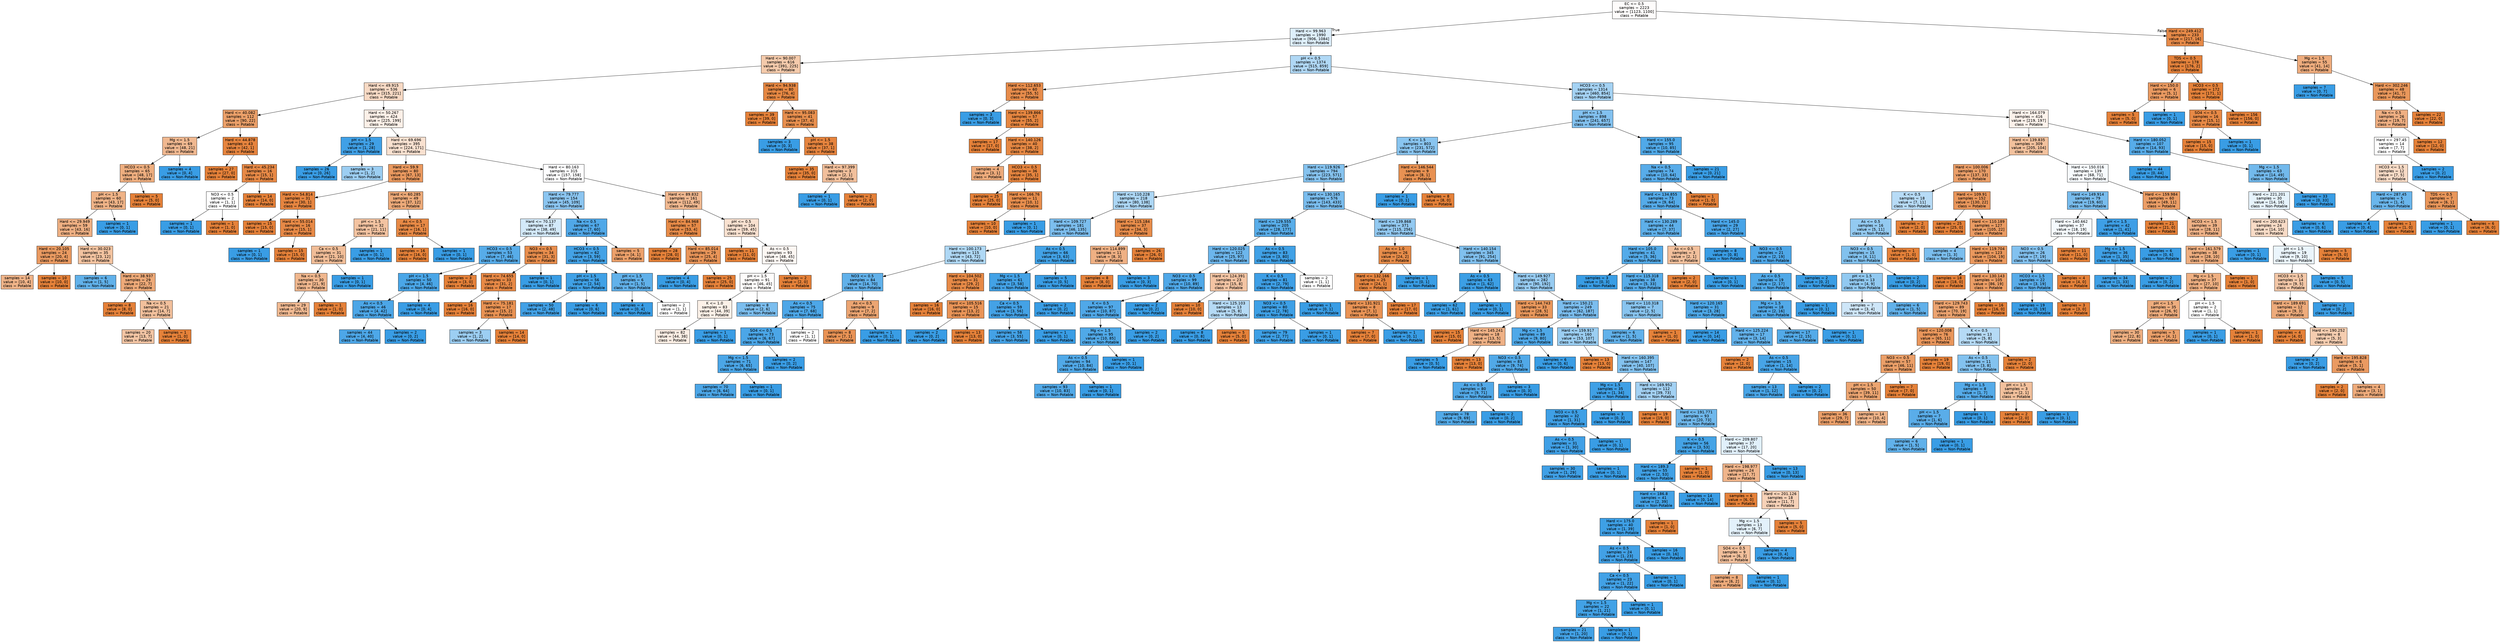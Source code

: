 digraph Tree {
node [shape=box, style="filled", color="black", fontname="helvetica"] ;
edge [fontname="helvetica"] ;
0 [label="EC <= 0.5\nsamples = 2223\nvalue = [1123, 1100]\nclass = Potable", fillcolor="#fefcfb"] ;
1 [label="Hard <= 99.963\nsamples = 1990\nvalue = [906, 1084]\nclass = Non-Potable", fillcolor="#deeffb"] ;
0 -> 1 [labeldistance=2.5, labelangle=45, headlabel="True"] ;
2 [label="Hard <= 90.007\nsamples = 616\nvalue = [391, 225]\nclass = Potable", fillcolor="#f4caab"] ;
1 -> 2 ;
3 [label="Hard <= 49.915\nsamples = 536\nvalue = [315, 221]\nclass = Potable", fillcolor="#f7d9c4"] ;
2 -> 3 ;
4 [label="Hard <= 40.082\nsamples = 112\nvalue = [90, 22]\nclass = Potable", fillcolor="#eba069"] ;
3 -> 4 ;
5 [label="Mg <= 1.5\nsamples = 69\nvalue = [48, 21]\nclass = Potable", fillcolor="#f0b890"] ;
4 -> 5 ;
6 [label="HCO3 <= 0.5\nsamples = 65\nvalue = [48, 17]\nclass = Potable", fillcolor="#eeae7f"] ;
5 -> 6 ;
7 [label="pH <= 1.5\nsamples = 60\nvalue = [43, 17]\nclass = Potable", fillcolor="#efb387"] ;
6 -> 7 ;
8 [label="Hard <= 29.949\nsamples = 59\nvalue = [43, 16]\nclass = Potable", fillcolor="#efb083"] ;
7 -> 8 ;
9 [label="Hard <= 20.105\nsamples = 24\nvalue = [20, 4]\nclass = Potable", fillcolor="#ea9a61"] ;
8 -> 9 ;
10 [label="samples = 14\nvalue = [10, 4]\nclass = Potable", fillcolor="#efb388"] ;
9 -> 10 ;
11 [label="samples = 10\nvalue = [10, 0]\nclass = Potable", fillcolor="#e58139"] ;
9 -> 11 ;
12 [label="Hard <= 30.023\nsamples = 35\nvalue = [23, 12]\nclass = Potable", fillcolor="#f3c3a0"] ;
8 -> 12 ;
13 [label="samples = 6\nvalue = [1, 5]\nclass = Non-Potable", fillcolor="#61b1ea"] ;
12 -> 13 ;
14 [label="Hard <= 38.937\nsamples = 29\nvalue = [22, 7]\nclass = Potable", fillcolor="#eda978"] ;
12 -> 14 ;
15 [label="samples = 8\nvalue = [8, 0]\nclass = Potable", fillcolor="#e58139"] ;
14 -> 15 ;
16 [label="Na <= 0.5\nsamples = 21\nvalue = [14, 7]\nclass = Potable", fillcolor="#f2c09c"] ;
14 -> 16 ;
17 [label="samples = 20\nvalue = [13, 7]\nclass = Potable", fillcolor="#f3c5a4"] ;
16 -> 17 ;
18 [label="samples = 1\nvalue = [1, 0]\nclass = Potable", fillcolor="#e58139"] ;
16 -> 18 ;
19 [label="samples = 1\nvalue = [0, 1]\nclass = Non-Potable", fillcolor="#399de5"] ;
7 -> 19 ;
20 [label="samples = 5\nvalue = [5, 0]\nclass = Potable", fillcolor="#e58139"] ;
6 -> 20 ;
21 [label="samples = 4\nvalue = [0, 4]\nclass = Non-Potable", fillcolor="#399de5"] ;
5 -> 21 ;
22 [label="Hard <= 44.878\nsamples = 43\nvalue = [42, 1]\nclass = Potable", fillcolor="#e6843e"] ;
4 -> 22 ;
23 [label="samples = 27\nvalue = [27, 0]\nclass = Potable", fillcolor="#e58139"] ;
22 -> 23 ;
24 [label="Hard <= 45.234\nsamples = 16\nvalue = [15, 1]\nclass = Potable", fillcolor="#e78946"] ;
22 -> 24 ;
25 [label="NO3 <= 0.5\nsamples = 2\nvalue = [1, 1]\nclass = Potable", fillcolor="#ffffff"] ;
24 -> 25 ;
26 [label="samples = 1\nvalue = [0, 1]\nclass = Non-Potable", fillcolor="#399de5"] ;
25 -> 26 ;
27 [label="samples = 1\nvalue = [1, 0]\nclass = Potable", fillcolor="#e58139"] ;
25 -> 27 ;
28 [label="samples = 14\nvalue = [14, 0]\nclass = Potable", fillcolor="#e58139"] ;
24 -> 28 ;
29 [label="Hard <= 50.267\nsamples = 424\nvalue = [225, 199]\nclass = Potable", fillcolor="#fcf0e8"] ;
3 -> 29 ;
30 [label="pH <= 1.5\nsamples = 29\nvalue = [1, 28]\nclass = Non-Potable", fillcolor="#40a0e6"] ;
29 -> 30 ;
31 [label="samples = 26\nvalue = [0, 26]\nclass = Non-Potable", fillcolor="#399de5"] ;
30 -> 31 ;
32 [label="samples = 3\nvalue = [1, 2]\nclass = Non-Potable", fillcolor="#9ccef2"] ;
30 -> 32 ;
33 [label="Hard <= 69.696\nsamples = 395\nvalue = [224, 171]\nclass = Potable", fillcolor="#f9e1d0"] ;
29 -> 33 ;
34 [label="Hard <= 59.9\nsamples = 80\nvalue = [67, 13]\nclass = Potable", fillcolor="#ea995f"] ;
33 -> 34 ;
35 [label="Hard <= 54.814\nsamples = 31\nvalue = [30, 1]\nclass = Potable", fillcolor="#e68540"] ;
34 -> 35 ;
36 [label="samples = 15\nvalue = [15, 0]\nclass = Potable", fillcolor="#e58139"] ;
35 -> 36 ;
37 [label="Hard <= 55.014\nsamples = 16\nvalue = [15, 1]\nclass = Potable", fillcolor="#e78946"] ;
35 -> 37 ;
38 [label="samples = 1\nvalue = [0, 1]\nclass = Non-Potable", fillcolor="#399de5"] ;
37 -> 38 ;
39 [label="samples = 15\nvalue = [15, 0]\nclass = Potable", fillcolor="#e58139"] ;
37 -> 39 ;
40 [label="Hard <= 60.285\nsamples = 49\nvalue = [37, 12]\nclass = Potable", fillcolor="#edaa79"] ;
34 -> 40 ;
41 [label="pH <= 1.5\nsamples = 32\nvalue = [21, 11]\nclass = Potable", fillcolor="#f3c3a1"] ;
40 -> 41 ;
42 [label="Ca <= 0.5\nsamples = 31\nvalue = [21, 10]\nclass = Potable", fillcolor="#f1bd97"] ;
41 -> 42 ;
43 [label="Na <= 0.5\nsamples = 30\nvalue = [21, 9]\nclass = Potable", fillcolor="#f0b78e"] ;
42 -> 43 ;
44 [label="samples = 29\nvalue = [20, 9]\nclass = Potable", fillcolor="#f1ba92"] ;
43 -> 44 ;
45 [label="samples = 1\nvalue = [1, 0]\nclass = Potable", fillcolor="#e58139"] ;
43 -> 45 ;
46 [label="samples = 1\nvalue = [0, 1]\nclass = Non-Potable", fillcolor="#399de5"] ;
42 -> 46 ;
47 [label="samples = 1\nvalue = [0, 1]\nclass = Non-Potable", fillcolor="#399de5"] ;
41 -> 47 ;
48 [label="As <= 0.5\nsamples = 17\nvalue = [16, 1]\nclass = Potable", fillcolor="#e78945"] ;
40 -> 48 ;
49 [label="samples = 16\nvalue = [16, 0]\nclass = Potable", fillcolor="#e58139"] ;
48 -> 49 ;
50 [label="samples = 1\nvalue = [0, 1]\nclass = Non-Potable", fillcolor="#399de5"] ;
48 -> 50 ;
51 [label="Hard <= 80.163\nsamples = 315\nvalue = [157, 158]\nclass = Non-Potable", fillcolor="#fefeff"] ;
33 -> 51 ;
52 [label="Hard <= 79.777\nsamples = 154\nvalue = [45, 109]\nclass = Non-Potable", fillcolor="#8bc5f0"] ;
51 -> 52 ;
53 [label="Hard <= 70.137\nsamples = 87\nvalue = [38, 49]\nclass = Non-Potable", fillcolor="#d3e9f9"] ;
52 -> 53 ;
54 [label="HCO3 <= 0.5\nsamples = 53\nvalue = [7, 46]\nclass = Non-Potable", fillcolor="#57ace9"] ;
53 -> 54 ;
55 [label="pH <= 1.5\nsamples = 50\nvalue = [4, 46]\nclass = Non-Potable", fillcolor="#4aa6e7"] ;
54 -> 55 ;
56 [label="As <= 0.5\nsamples = 46\nvalue = [4, 42]\nclass = Non-Potable", fillcolor="#4ca6e7"] ;
55 -> 56 ;
57 [label="samples = 44\nvalue = [4, 40]\nclass = Non-Potable", fillcolor="#4da7e8"] ;
56 -> 57 ;
58 [label="samples = 2\nvalue = [0, 2]\nclass = Non-Potable", fillcolor="#399de5"] ;
56 -> 58 ;
59 [label="samples = 4\nvalue = [0, 4]\nclass = Non-Potable", fillcolor="#399de5"] ;
55 -> 59 ;
60 [label="samples = 3\nvalue = [3, 0]\nclass = Potable", fillcolor="#e58139"] ;
54 -> 60 ;
61 [label="NO3 <= 0.5\nsamples = 34\nvalue = [31, 3]\nclass = Potable", fillcolor="#e88d4c"] ;
53 -> 61 ;
62 [label="Hard <= 74.655\nsamples = 33\nvalue = [31, 2]\nclass = Potable", fillcolor="#e78946"] ;
61 -> 62 ;
63 [label="samples = 16\nvalue = [16, 0]\nclass = Potable", fillcolor="#e58139"] ;
62 -> 63 ;
64 [label="Hard <= 75.181\nsamples = 17\nvalue = [15, 2]\nclass = Potable", fillcolor="#e89253"] ;
62 -> 64 ;
65 [label="samples = 3\nvalue = [1, 2]\nclass = Non-Potable", fillcolor="#9ccef2"] ;
64 -> 65 ;
66 [label="samples = 14\nvalue = [14, 0]\nclass = Potable", fillcolor="#e58139"] ;
64 -> 66 ;
67 [label="samples = 1\nvalue = [0, 1]\nclass = Non-Potable", fillcolor="#399de5"] ;
61 -> 67 ;
68 [label="Na <= 0.5\nsamples = 67\nvalue = [7, 60]\nclass = Non-Potable", fillcolor="#50a8e8"] ;
52 -> 68 ;
69 [label="HCO3 <= 0.5\nsamples = 62\nvalue = [3, 59]\nclass = Non-Potable", fillcolor="#43a2e6"] ;
68 -> 69 ;
70 [label="pH <= 1.5\nsamples = 56\nvalue = [2, 54]\nclass = Non-Potable", fillcolor="#40a1e6"] ;
69 -> 70 ;
71 [label="samples = 50\nvalue = [2, 48]\nclass = Non-Potable", fillcolor="#41a1e6"] ;
70 -> 71 ;
72 [label="samples = 6\nvalue = [0, 6]\nclass = Non-Potable", fillcolor="#399de5"] ;
70 -> 72 ;
73 [label="pH <= 1.5\nsamples = 6\nvalue = [1, 5]\nclass = Non-Potable", fillcolor="#61b1ea"] ;
69 -> 73 ;
74 [label="samples = 4\nvalue = [0, 4]\nclass = Non-Potable", fillcolor="#399de5"] ;
73 -> 74 ;
75 [label="samples = 2\nvalue = [1, 1]\nclass = Potable", fillcolor="#ffffff"] ;
73 -> 75 ;
76 [label="samples = 5\nvalue = [4, 1]\nclass = Potable", fillcolor="#eca06a"] ;
68 -> 76 ;
77 [label="Hard <= 89.832\nsamples = 161\nvalue = [112, 49]\nclass = Potable", fillcolor="#f0b890"] ;
51 -> 77 ;
78 [label="Hard <= 84.968\nsamples = 57\nvalue = [53, 4]\nclass = Potable", fillcolor="#e78b48"] ;
77 -> 78 ;
79 [label="samples = 28\nvalue = [28, 0]\nclass = Potable", fillcolor="#e58139"] ;
78 -> 79 ;
80 [label="Hard <= 85.014\nsamples = 29\nvalue = [25, 4]\nclass = Potable", fillcolor="#e99559"] ;
78 -> 80 ;
81 [label="samples = 4\nvalue = [0, 4]\nclass = Non-Potable", fillcolor="#399de5"] ;
80 -> 81 ;
82 [label="samples = 25\nvalue = [25, 0]\nclass = Potable", fillcolor="#e58139"] ;
80 -> 82 ;
83 [label="pH <= 0.5\nsamples = 104\nvalue = [59, 45]\nclass = Potable", fillcolor="#f9e1d0"] ;
77 -> 83 ;
84 [label="samples = 11\nvalue = [11, 0]\nclass = Potable", fillcolor="#e58139"] ;
83 -> 84 ;
85 [label="As <= 0.5\nsamples = 93\nvalue = [48, 45]\nclass = Potable", fillcolor="#fdf7f3"] ;
83 -> 85 ;
86 [label="pH <= 1.5\nsamples = 91\nvalue = [46, 45]\nclass = Potable", fillcolor="#fefcfb"] ;
85 -> 86 ;
87 [label="K <= 1.0\nsamples = 83\nvalue = [44, 39]\nclass = Potable", fillcolor="#fcf1e8"] ;
86 -> 87 ;
88 [label="samples = 82\nvalue = [44, 38]\nclass = Potable", fillcolor="#fbeee4"] ;
87 -> 88 ;
89 [label="samples = 1\nvalue = [0, 1]\nclass = Non-Potable", fillcolor="#399de5"] ;
87 -> 89 ;
90 [label="samples = 8\nvalue = [2, 6]\nclass = Non-Potable", fillcolor="#7bbeee"] ;
86 -> 90 ;
91 [label="samples = 2\nvalue = [2, 0]\nclass = Potable", fillcolor="#e58139"] ;
85 -> 91 ;
92 [label="Hard <= 94.938\nsamples = 80\nvalue = [76, 4]\nclass = Potable", fillcolor="#e68843"] ;
2 -> 92 ;
93 [label="samples = 39\nvalue = [39, 0]\nclass = Potable", fillcolor="#e58139"] ;
92 -> 93 ;
94 [label="Hard <= 95.083\nsamples = 41\nvalue = [37, 4]\nclass = Potable", fillcolor="#e88f4e"] ;
92 -> 94 ;
95 [label="samples = 3\nvalue = [0, 3]\nclass = Non-Potable", fillcolor="#399de5"] ;
94 -> 95 ;
96 [label="pH <= 1.5\nsamples = 38\nvalue = [37, 1]\nclass = Potable", fillcolor="#e6843e"] ;
94 -> 96 ;
97 [label="samples = 35\nvalue = [35, 0]\nclass = Potable", fillcolor="#e58139"] ;
96 -> 97 ;
98 [label="Hard <= 97.399\nsamples = 3\nvalue = [2, 1]\nclass = Potable", fillcolor="#f2c09c"] ;
96 -> 98 ;
99 [label="samples = 1\nvalue = [0, 1]\nclass = Non-Potable", fillcolor="#399de5"] ;
98 -> 99 ;
100 [label="samples = 2\nvalue = [2, 0]\nclass = Potable", fillcolor="#e58139"] ;
98 -> 100 ;
101 [label="pH <= 0.5\nsamples = 1374\nvalue = [515, 859]\nclass = Non-Potable", fillcolor="#b0d8f5"] ;
1 -> 101 ;
102 [label="Hard <= 112.653\nsamples = 60\nvalue = [55, 5]\nclass = Potable", fillcolor="#e78c4b"] ;
101 -> 102 ;
103 [label="samples = 3\nvalue = [0, 3]\nclass = Non-Potable", fillcolor="#399de5"] ;
102 -> 103 ;
104 [label="Hard <= 139.866\nsamples = 57\nvalue = [55, 2]\nclass = Potable", fillcolor="#e68640"] ;
102 -> 104 ;
105 [label="samples = 17\nvalue = [17, 0]\nclass = Potable", fillcolor="#e58139"] ;
104 -> 105 ;
106 [label="Hard <= 140.126\nsamples = 40\nvalue = [38, 2]\nclass = Potable", fillcolor="#e68843"] ;
104 -> 106 ;
107 [label="samples = 4\nvalue = [3, 1]\nclass = Potable", fillcolor="#eeab7b"] ;
106 -> 107 ;
108 [label="HCO3 <= 0.5\nsamples = 36\nvalue = [35, 1]\nclass = Potable", fillcolor="#e6853f"] ;
106 -> 108 ;
109 [label="samples = 25\nvalue = [25, 0]\nclass = Potable", fillcolor="#e58139"] ;
108 -> 109 ;
110 [label="Hard <= 166.76\nsamples = 11\nvalue = [10, 1]\nclass = Potable", fillcolor="#e88e4d"] ;
108 -> 110 ;
111 [label="samples = 10\nvalue = [10, 0]\nclass = Potable", fillcolor="#e58139"] ;
110 -> 111 ;
112 [label="samples = 1\nvalue = [0, 1]\nclass = Non-Potable", fillcolor="#399de5"] ;
110 -> 112 ;
113 [label="HCO3 <= 0.5\nsamples = 1314\nvalue = [460, 854]\nclass = Non-Potable", fillcolor="#a4d2f3"] ;
101 -> 113 ;
114 [label="pH <= 1.5\nsamples = 898\nvalue = [241, 657]\nclass = Non-Potable", fillcolor="#82c1ef"] ;
113 -> 114 ;
115 [label="K <= 1.5\nsamples = 803\nvalue = [231, 572]\nclass = Non-Potable", fillcolor="#89c5f0"] ;
114 -> 115 ;
116 [label="Hard <= 119.926\nsamples = 794\nvalue = [223, 571]\nclass = Non-Potable", fillcolor="#86c3ef"] ;
115 -> 116 ;
117 [label="Hard <= 110.228\nsamples = 218\nvalue = [80, 138]\nclass = Non-Potable", fillcolor="#acd6f4"] ;
116 -> 117 ;
118 [label="Hard <= 109.727\nsamples = 181\nvalue = [46, 135]\nclass = Non-Potable", fillcolor="#7cbeee"] ;
117 -> 118 ;
119 [label="Hard <= 100.173\nsamples = 115\nvalue = [43, 72]\nclass = Non-Potable", fillcolor="#afd8f5"] ;
118 -> 119 ;
120 [label="NO3 <= 0.5\nsamples = 84\nvalue = [14, 70]\nclass = Non-Potable", fillcolor="#61b1ea"] ;
119 -> 120 ;
121 [label="As <= 0.5\nsamples = 75\nvalue = [7, 68]\nclass = Non-Potable", fillcolor="#4da7e8"] ;
120 -> 121 ;
122 [label="SO4 <= 0.5\nsamples = 73\nvalue = [6, 67]\nclass = Non-Potable", fillcolor="#4ba6e7"] ;
121 -> 122 ;
123 [label="Mg <= 1.5\nsamples = 71\nvalue = [6, 65]\nclass = Non-Potable", fillcolor="#4ba6e7"] ;
122 -> 123 ;
124 [label="samples = 70\nvalue = [6, 64]\nclass = Non-Potable", fillcolor="#4ca6e7"] ;
123 -> 124 ;
125 [label="samples = 1\nvalue = [0, 1]\nclass = Non-Potable", fillcolor="#399de5"] ;
123 -> 125 ;
126 [label="samples = 2\nvalue = [0, 2]\nclass = Non-Potable", fillcolor="#399de5"] ;
122 -> 126 ;
127 [label="samples = 2\nvalue = [1, 1]\nclass = Potable", fillcolor="#ffffff"] ;
121 -> 127 ;
128 [label="As <= 0.5\nsamples = 9\nvalue = [7, 2]\nclass = Potable", fillcolor="#eca572"] ;
120 -> 128 ;
129 [label="samples = 8\nvalue = [7, 1]\nclass = Potable", fillcolor="#e99355"] ;
128 -> 129 ;
130 [label="samples = 1\nvalue = [0, 1]\nclass = Non-Potable", fillcolor="#399de5"] ;
128 -> 130 ;
131 [label="Hard <= 104.502\nsamples = 31\nvalue = [29, 2]\nclass = Potable", fillcolor="#e78a47"] ;
119 -> 131 ;
132 [label="samples = 16\nvalue = [16, 0]\nclass = Potable", fillcolor="#e58139"] ;
131 -> 132 ;
133 [label="Hard <= 105.516\nsamples = 15\nvalue = [13, 2]\nclass = Potable", fillcolor="#e99457"] ;
131 -> 133 ;
134 [label="samples = 2\nvalue = [0, 2]\nclass = Non-Potable", fillcolor="#399de5"] ;
133 -> 134 ;
135 [label="samples = 13\nvalue = [13, 0]\nclass = Potable", fillcolor="#e58139"] ;
133 -> 135 ;
136 [label="As <= 0.5\nsamples = 66\nvalue = [3, 63]\nclass = Non-Potable", fillcolor="#42a2e6"] ;
118 -> 136 ;
137 [label="Mg <= 1.5\nsamples = 61\nvalue = [3, 58]\nclass = Non-Potable", fillcolor="#43a2e6"] ;
136 -> 137 ;
138 [label="Ca <= 0.5\nsamples = 59\nvalue = [3, 56]\nclass = Non-Potable", fillcolor="#44a2e6"] ;
137 -> 138 ;
139 [label="samples = 58\nvalue = [3, 55]\nclass = Non-Potable", fillcolor="#44a2e6"] ;
138 -> 139 ;
140 [label="samples = 1\nvalue = [0, 1]\nclass = Non-Potable", fillcolor="#399de5"] ;
138 -> 140 ;
141 [label="samples = 2\nvalue = [0, 2]\nclass = Non-Potable", fillcolor="#399de5"] ;
137 -> 141 ;
142 [label="samples = 5\nvalue = [0, 5]\nclass = Non-Potable", fillcolor="#399de5"] ;
136 -> 142 ;
143 [label="Hard <= 115.184\nsamples = 37\nvalue = [34, 3]\nclass = Potable", fillcolor="#e78c4a"] ;
117 -> 143 ;
144 [label="Hard <= 114.899\nsamples = 11\nvalue = [8, 3]\nclass = Potable", fillcolor="#efb083"] ;
143 -> 144 ;
145 [label="samples = 8\nvalue = [8, 0]\nclass = Potable", fillcolor="#e58139"] ;
144 -> 145 ;
146 [label="samples = 3\nvalue = [0, 3]\nclass = Non-Potable", fillcolor="#399de5"] ;
144 -> 146 ;
147 [label="samples = 26\nvalue = [26, 0]\nclass = Potable", fillcolor="#e58139"] ;
143 -> 147 ;
148 [label="Hard <= 130.165\nsamples = 576\nvalue = [143, 433]\nclass = Non-Potable", fillcolor="#7abdee"] ;
116 -> 148 ;
149 [label="Hard <= 129.555\nsamples = 205\nvalue = [28, 177]\nclass = Non-Potable", fillcolor="#58ade9"] ;
148 -> 149 ;
150 [label="Hard <= 120.025\nsamples = 122\nvalue = [25, 97]\nclass = Non-Potable", fillcolor="#6cb6ec"] ;
149 -> 150 ;
151 [label="NO3 <= 0.5\nsamples = 99\nvalue = [10, 89]\nclass = Non-Potable", fillcolor="#4fa8e8"] ;
150 -> 151 ;
152 [label="K <= 0.5\nsamples = 97\nvalue = [10, 87]\nclass = Non-Potable", fillcolor="#50a8e8"] ;
151 -> 152 ;
153 [label="Mg <= 1.5\nsamples = 95\nvalue = [10, 85]\nclass = Non-Potable", fillcolor="#50a9e8"] ;
152 -> 153 ;
154 [label="As <= 0.5\nsamples = 94\nvalue = [10, 84]\nclass = Non-Potable", fillcolor="#51a9e8"] ;
153 -> 154 ;
155 [label="samples = 93\nvalue = [10, 83]\nclass = Non-Potable", fillcolor="#51a9e8"] ;
154 -> 155 ;
156 [label="samples = 1\nvalue = [0, 1]\nclass = Non-Potable", fillcolor="#399de5"] ;
154 -> 156 ;
157 [label="samples = 1\nvalue = [0, 1]\nclass = Non-Potable", fillcolor="#399de5"] ;
153 -> 157 ;
158 [label="samples = 2\nvalue = [0, 2]\nclass = Non-Potable", fillcolor="#399de5"] ;
152 -> 158 ;
159 [label="samples = 2\nvalue = [0, 2]\nclass = Non-Potable", fillcolor="#399de5"] ;
151 -> 159 ;
160 [label="Hard <= 124.391\nsamples = 23\nvalue = [15, 8]\nclass = Potable", fillcolor="#f3c4a3"] ;
150 -> 160 ;
161 [label="samples = 10\nvalue = [10, 0]\nclass = Potable", fillcolor="#e58139"] ;
160 -> 161 ;
162 [label="Hard <= 125.103\nsamples = 13\nvalue = [5, 8]\nclass = Non-Potable", fillcolor="#b5daf5"] ;
160 -> 162 ;
163 [label="samples = 8\nvalue = [0, 8]\nclass = Non-Potable", fillcolor="#399de5"] ;
162 -> 163 ;
164 [label="samples = 5\nvalue = [5, 0]\nclass = Potable", fillcolor="#e58139"] ;
162 -> 164 ;
165 [label="As <= 0.5\nsamples = 83\nvalue = [3, 80]\nclass = Non-Potable", fillcolor="#40a1e6"] ;
149 -> 165 ;
166 [label="K <= 0.5\nsamples = 81\nvalue = [2, 79]\nclass = Non-Potable", fillcolor="#3e9fe6"] ;
165 -> 166 ;
167 [label="NO3 <= 0.5\nsamples = 80\nvalue = [2, 78]\nclass = Non-Potable", fillcolor="#3ea0e6"] ;
166 -> 167 ;
168 [label="samples = 79\nvalue = [2, 77]\nclass = Non-Potable", fillcolor="#3ea0e6"] ;
167 -> 168 ;
169 [label="samples = 1\nvalue = [0, 1]\nclass = Non-Potable", fillcolor="#399de5"] ;
167 -> 169 ;
170 [label="samples = 1\nvalue = [0, 1]\nclass = Non-Potable", fillcolor="#399de5"] ;
166 -> 170 ;
171 [label="samples = 2\nvalue = [1, 1]\nclass = Potable", fillcolor="#ffffff"] ;
165 -> 171 ;
172 [label="Hard <= 139.868\nsamples = 371\nvalue = [115, 256]\nclass = Non-Potable", fillcolor="#92c9f1"] ;
148 -> 172 ;
173 [label="As <= 1.0\nsamples = 26\nvalue = [24, 2]\nclass = Potable", fillcolor="#e78c49"] ;
172 -> 173 ;
174 [label="Hard <= 132.166\nsamples = 25\nvalue = [24, 1]\nclass = Potable", fillcolor="#e68641"] ;
173 -> 174 ;
175 [label="Hard <= 131.921\nsamples = 8\nvalue = [7, 1]\nclass = Potable", fillcolor="#e99355"] ;
174 -> 175 ;
176 [label="samples = 7\nvalue = [7, 0]\nclass = Potable", fillcolor="#e58139"] ;
175 -> 176 ;
177 [label="samples = 1\nvalue = [0, 1]\nclass = Non-Potable", fillcolor="#399de5"] ;
175 -> 177 ;
178 [label="samples = 17\nvalue = [17, 0]\nclass = Potable", fillcolor="#e58139"] ;
174 -> 178 ;
179 [label="samples = 1\nvalue = [0, 1]\nclass = Non-Potable", fillcolor="#399de5"] ;
173 -> 179 ;
180 [label="Hard <= 140.154\nsamples = 345\nvalue = [91, 254]\nclass = Non-Potable", fillcolor="#80c0ee"] ;
172 -> 180 ;
181 [label="As <= 0.5\nsamples = 63\nvalue = [1, 62]\nclass = Non-Potable", fillcolor="#3c9fe5"] ;
180 -> 181 ;
182 [label="samples = 62\nvalue = [1, 61]\nclass = Non-Potable", fillcolor="#3c9fe5"] ;
181 -> 182 ;
183 [label="samples = 1\nvalue = [0, 1]\nclass = Non-Potable", fillcolor="#399de5"] ;
181 -> 183 ;
184 [label="Hard <= 149.927\nsamples = 282\nvalue = [90, 192]\nclass = Non-Potable", fillcolor="#96cbf1"] ;
180 -> 184 ;
185 [label="Hard <= 144.743\nsamples = 33\nvalue = [28, 5]\nclass = Potable", fillcolor="#ea985c"] ;
184 -> 185 ;
186 [label="samples = 15\nvalue = [15, 0]\nclass = Potable", fillcolor="#e58139"] ;
185 -> 186 ;
187 [label="Hard <= 145.241\nsamples = 18\nvalue = [13, 5]\nclass = Potable", fillcolor="#efb185"] ;
185 -> 187 ;
188 [label="samples = 5\nvalue = [0, 5]\nclass = Non-Potable", fillcolor="#399de5"] ;
187 -> 188 ;
189 [label="samples = 13\nvalue = [13, 0]\nclass = Potable", fillcolor="#e58139"] ;
187 -> 189 ;
190 [label="Hard <= 150.21\nsamples = 249\nvalue = [62, 187]\nclass = Non-Potable", fillcolor="#7bbdee"] ;
184 -> 190 ;
191 [label="Mg <= 1.5\nsamples = 89\nvalue = [9, 80]\nclass = Non-Potable", fillcolor="#4fa8e8"] ;
190 -> 191 ;
192 [label="NO3 <= 0.5\nsamples = 83\nvalue = [9, 74]\nclass = Non-Potable", fillcolor="#51a9e8"] ;
191 -> 192 ;
193 [label="As <= 0.5\nsamples = 80\nvalue = [9, 71]\nclass = Non-Potable", fillcolor="#52a9e8"] ;
192 -> 193 ;
194 [label="samples = 78\nvalue = [9, 69]\nclass = Non-Potable", fillcolor="#53aae8"] ;
193 -> 194 ;
195 [label="samples = 2\nvalue = [0, 2]\nclass = Non-Potable", fillcolor="#399de5"] ;
193 -> 195 ;
196 [label="samples = 3\nvalue = [0, 3]\nclass = Non-Potable", fillcolor="#399de5"] ;
192 -> 196 ;
197 [label="samples = 6\nvalue = [0, 6]\nclass = Non-Potable", fillcolor="#399de5"] ;
191 -> 197 ;
198 [label="Hard <= 159.917\nsamples = 160\nvalue = [53, 107]\nclass = Non-Potable", fillcolor="#9bcef2"] ;
190 -> 198 ;
199 [label="samples = 13\nvalue = [13, 0]\nclass = Potable", fillcolor="#e58139"] ;
198 -> 199 ;
200 [label="Hard <= 160.395\nsamples = 147\nvalue = [40, 107]\nclass = Non-Potable", fillcolor="#83c2ef"] ;
198 -> 200 ;
201 [label="Mg <= 1.5\nsamples = 35\nvalue = [1, 34]\nclass = Non-Potable", fillcolor="#3fa0e6"] ;
200 -> 201 ;
202 [label="NO3 <= 0.5\nsamples = 32\nvalue = [1, 31]\nclass = Non-Potable", fillcolor="#3fa0e6"] ;
201 -> 202 ;
203 [label="As <= 0.5\nsamples = 31\nvalue = [1, 30]\nclass = Non-Potable", fillcolor="#40a0e6"] ;
202 -> 203 ;
204 [label="samples = 30\nvalue = [1, 29]\nclass = Non-Potable", fillcolor="#40a0e6"] ;
203 -> 204 ;
205 [label="samples = 1\nvalue = [0, 1]\nclass = Non-Potable", fillcolor="#399de5"] ;
203 -> 205 ;
206 [label="samples = 1\nvalue = [0, 1]\nclass = Non-Potable", fillcolor="#399de5"] ;
202 -> 206 ;
207 [label="samples = 3\nvalue = [0, 3]\nclass = Non-Potable", fillcolor="#399de5"] ;
201 -> 207 ;
208 [label="Hard <= 169.952\nsamples = 112\nvalue = [39, 73]\nclass = Non-Potable", fillcolor="#a3d1f3"] ;
200 -> 208 ;
209 [label="samples = 19\nvalue = [19, 0]\nclass = Potable", fillcolor="#e58139"] ;
208 -> 209 ;
210 [label="Hard <= 191.771\nsamples = 93\nvalue = [20, 73]\nclass = Non-Potable", fillcolor="#6fb8ec"] ;
208 -> 210 ;
211 [label="K <= 0.5\nsamples = 56\nvalue = [3, 53]\nclass = Non-Potable", fillcolor="#44a3e6"] ;
210 -> 211 ;
212 [label="Hard <= 189.3\nsamples = 55\nvalue = [2, 53]\nclass = Non-Potable", fillcolor="#40a1e6"] ;
211 -> 212 ;
213 [label="Hard <= 186.8\nsamples = 41\nvalue = [2, 39]\nclass = Non-Potable", fillcolor="#43a2e6"] ;
212 -> 213 ;
214 [label="Hard <= 175.0\nsamples = 40\nvalue = [1, 39]\nclass = Non-Potable", fillcolor="#3ea0e6"] ;
213 -> 214 ;
215 [label="As <= 0.5\nsamples = 24\nvalue = [1, 23]\nclass = Non-Potable", fillcolor="#42a1e6"] ;
214 -> 215 ;
216 [label="Ca <= 0.5\nsamples = 23\nvalue = [1, 22]\nclass = Non-Potable", fillcolor="#42a1e6"] ;
215 -> 216 ;
217 [label="Mg <= 1.5\nsamples = 22\nvalue = [1, 21]\nclass = Non-Potable", fillcolor="#42a2e6"] ;
216 -> 217 ;
218 [label="samples = 21\nvalue = [1, 20]\nclass = Non-Potable", fillcolor="#43a2e6"] ;
217 -> 218 ;
219 [label="samples = 1\nvalue = [0, 1]\nclass = Non-Potable", fillcolor="#399de5"] ;
217 -> 219 ;
220 [label="samples = 1\nvalue = [0, 1]\nclass = Non-Potable", fillcolor="#399de5"] ;
216 -> 220 ;
221 [label="samples = 1\nvalue = [0, 1]\nclass = Non-Potable", fillcolor="#399de5"] ;
215 -> 221 ;
222 [label="samples = 16\nvalue = [0, 16]\nclass = Non-Potable", fillcolor="#399de5"] ;
214 -> 222 ;
223 [label="samples = 1\nvalue = [1, 0]\nclass = Potable", fillcolor="#e58139"] ;
213 -> 223 ;
224 [label="samples = 14\nvalue = [0, 14]\nclass = Non-Potable", fillcolor="#399de5"] ;
212 -> 224 ;
225 [label="samples = 1\nvalue = [1, 0]\nclass = Potable", fillcolor="#e58139"] ;
211 -> 225 ;
226 [label="Hard <= 209.807\nsamples = 37\nvalue = [17, 20]\nclass = Non-Potable", fillcolor="#e1f0fb"] ;
210 -> 226 ;
227 [label="Hard <= 198.977\nsamples = 24\nvalue = [17, 7]\nclass = Potable", fillcolor="#f0b58b"] ;
226 -> 227 ;
228 [label="samples = 6\nvalue = [6, 0]\nclass = Potable", fillcolor="#e58139"] ;
227 -> 228 ;
229 [label="Hard <= 201.126\nsamples = 18\nvalue = [11, 7]\nclass = Potable", fillcolor="#f6d1b7"] ;
227 -> 229 ;
230 [label="Mg <= 1.5\nsamples = 13\nvalue = [6, 7]\nclass = Non-Potable", fillcolor="#e3f1fb"] ;
229 -> 230 ;
231 [label="SO4 <= 0.5\nsamples = 9\nvalue = [6, 3]\nclass = Potable", fillcolor="#f2c09c"] ;
230 -> 231 ;
232 [label="samples = 8\nvalue = [6, 2]\nclass = Potable", fillcolor="#eeab7b"] ;
231 -> 232 ;
233 [label="samples = 1\nvalue = [0, 1]\nclass = Non-Potable", fillcolor="#399de5"] ;
231 -> 233 ;
234 [label="samples = 4\nvalue = [0, 4]\nclass = Non-Potable", fillcolor="#399de5"] ;
230 -> 234 ;
235 [label="samples = 5\nvalue = [5, 0]\nclass = Potable", fillcolor="#e58139"] ;
229 -> 235 ;
236 [label="samples = 13\nvalue = [0, 13]\nclass = Non-Potable", fillcolor="#399de5"] ;
226 -> 236 ;
237 [label="Hard <= 146.544\nsamples = 9\nvalue = [8, 1]\nclass = Potable", fillcolor="#e89152"] ;
115 -> 237 ;
238 [label="samples = 1\nvalue = [0, 1]\nclass = Non-Potable", fillcolor="#399de5"] ;
237 -> 238 ;
239 [label="samples = 8\nvalue = [8, 0]\nclass = Potable", fillcolor="#e58139"] ;
237 -> 239 ;
240 [label="Hard <= 155.0\nsamples = 95\nvalue = [10, 85]\nclass = Non-Potable", fillcolor="#50a9e8"] ;
114 -> 240 ;
241 [label="Na <= 0.5\nsamples = 74\nvalue = [10, 64]\nclass = Non-Potable", fillcolor="#58ace9"] ;
240 -> 241 ;
242 [label="Hard <= 134.855\nsamples = 73\nvalue = [9, 64]\nclass = Non-Potable", fillcolor="#55abe9"] ;
241 -> 242 ;
243 [label="Hard <= 130.289\nsamples = 44\nvalue = [7, 37]\nclass = Non-Potable", fillcolor="#5eb0ea"] ;
242 -> 243 ;
244 [label="Hard <= 105.0\nsamples = 41\nvalue = [5, 36]\nclass = Non-Potable", fillcolor="#54abe9"] ;
243 -> 244 ;
245 [label="samples = 3\nvalue = [0, 3]\nclass = Non-Potable", fillcolor="#399de5"] ;
244 -> 245 ;
246 [label="Hard <= 115.318\nsamples = 38\nvalue = [5, 33]\nclass = Non-Potable", fillcolor="#57ace9"] ;
244 -> 246 ;
247 [label="Hard <= 110.318\nsamples = 7\nvalue = [2, 5]\nclass = Non-Potable", fillcolor="#88c4ef"] ;
246 -> 247 ;
248 [label="samples = 6\nvalue = [1, 5]\nclass = Non-Potable", fillcolor="#61b1ea"] ;
247 -> 248 ;
249 [label="samples = 1\nvalue = [1, 0]\nclass = Potable", fillcolor="#e58139"] ;
247 -> 249 ;
250 [label="Hard <= 120.165\nsamples = 31\nvalue = [3, 28]\nclass = Non-Potable", fillcolor="#4ea8e8"] ;
246 -> 250 ;
251 [label="samples = 14\nvalue = [0, 14]\nclass = Non-Potable", fillcolor="#399de5"] ;
250 -> 251 ;
252 [label="Hard <= 125.224\nsamples = 17\nvalue = [3, 14]\nclass = Non-Potable", fillcolor="#63b2eb"] ;
250 -> 252 ;
253 [label="samples = 2\nvalue = [2, 0]\nclass = Potable", fillcolor="#e58139"] ;
252 -> 253 ;
254 [label="As <= 0.5\nsamples = 15\nvalue = [1, 14]\nclass = Non-Potable", fillcolor="#47a4e7"] ;
252 -> 254 ;
255 [label="samples = 13\nvalue = [1, 12]\nclass = Non-Potable", fillcolor="#49a5e7"] ;
254 -> 255 ;
256 [label="samples = 2\nvalue = [0, 2]\nclass = Non-Potable", fillcolor="#399de5"] ;
254 -> 256 ;
257 [label="As <= 0.5\nsamples = 3\nvalue = [2, 1]\nclass = Potable", fillcolor="#f2c09c"] ;
243 -> 257 ;
258 [label="samples = 2\nvalue = [2, 0]\nclass = Potable", fillcolor="#e58139"] ;
257 -> 258 ;
259 [label="samples = 1\nvalue = [0, 1]\nclass = Non-Potable", fillcolor="#399de5"] ;
257 -> 259 ;
260 [label="Hard <= 145.0\nsamples = 29\nvalue = [2, 27]\nclass = Non-Potable", fillcolor="#48a4e7"] ;
242 -> 260 ;
261 [label="samples = 8\nvalue = [0, 8]\nclass = Non-Potable", fillcolor="#399de5"] ;
260 -> 261 ;
262 [label="NO3 <= 0.5\nsamples = 21\nvalue = [2, 19]\nclass = Non-Potable", fillcolor="#4ea7e8"] ;
260 -> 262 ;
263 [label="As <= 0.5\nsamples = 19\nvalue = [2, 17]\nclass = Non-Potable", fillcolor="#50a9e8"] ;
262 -> 263 ;
264 [label="Mg <= 1.5\nsamples = 18\nvalue = [2, 16]\nclass = Non-Potable", fillcolor="#52a9e8"] ;
263 -> 264 ;
265 [label="samples = 17\nvalue = [2, 15]\nclass = Non-Potable", fillcolor="#53aae8"] ;
264 -> 265 ;
266 [label="samples = 1\nvalue = [0, 1]\nclass = Non-Potable", fillcolor="#399de5"] ;
264 -> 266 ;
267 [label="samples = 1\nvalue = [0, 1]\nclass = Non-Potable", fillcolor="#399de5"] ;
263 -> 267 ;
268 [label="samples = 2\nvalue = [0, 2]\nclass = Non-Potable", fillcolor="#399de5"] ;
262 -> 268 ;
269 [label="samples = 1\nvalue = [1, 0]\nclass = Potable", fillcolor="#e58139"] ;
241 -> 269 ;
270 [label="samples = 21\nvalue = [0, 21]\nclass = Non-Potable", fillcolor="#399de5"] ;
240 -> 270 ;
271 [label="Hard <= 164.079\nsamples = 416\nvalue = [219, 197]\nclass = Potable", fillcolor="#fcf2eb"] ;
113 -> 271 ;
272 [label="Hard <= 139.835\nsamples = 309\nvalue = [205, 104]\nclass = Potable", fillcolor="#f2c19d"] ;
271 -> 272 ;
273 [label="Hard <= 100.006\nsamples = 170\nvalue = [137, 33]\nclass = Potable", fillcolor="#eb9f69"] ;
272 -> 273 ;
274 [label="K <= 0.5\nsamples = 18\nvalue = [7, 11]\nclass = Non-Potable", fillcolor="#b7dbf6"] ;
273 -> 274 ;
275 [label="As <= 0.5\nsamples = 16\nvalue = [5, 11]\nclass = Non-Potable", fillcolor="#93caf1"] ;
274 -> 275 ;
276 [label="NO3 <= 0.5\nsamples = 15\nvalue = [4, 11]\nclass = Non-Potable", fillcolor="#81c1ee"] ;
275 -> 276 ;
277 [label="pH <= 1.5\nsamples = 13\nvalue = [4, 9]\nclass = Non-Potable", fillcolor="#91c9f1"] ;
276 -> 277 ;
278 [label="samples = 7\nvalue = [3, 4]\nclass = Non-Potable", fillcolor="#cee6f8"] ;
277 -> 278 ;
279 [label="samples = 6\nvalue = [1, 5]\nclass = Non-Potable", fillcolor="#61b1ea"] ;
277 -> 279 ;
280 [label="samples = 2\nvalue = [0, 2]\nclass = Non-Potable", fillcolor="#399de5"] ;
276 -> 280 ;
281 [label="samples = 1\nvalue = [1, 0]\nclass = Potable", fillcolor="#e58139"] ;
275 -> 281 ;
282 [label="samples = 2\nvalue = [2, 0]\nclass = Potable", fillcolor="#e58139"] ;
274 -> 282 ;
283 [label="Hard <= 109.91\nsamples = 152\nvalue = [130, 22]\nclass = Potable", fillcolor="#e9965b"] ;
273 -> 283 ;
284 [label="samples = 25\nvalue = [25, 0]\nclass = Potable", fillcolor="#e58139"] ;
283 -> 284 ;
285 [label="Hard <= 110.189\nsamples = 127\nvalue = [105, 22]\nclass = Potable", fillcolor="#ea9b62"] ;
283 -> 285 ;
286 [label="samples = 4\nvalue = [1, 3]\nclass = Non-Potable", fillcolor="#7bbeee"] ;
285 -> 286 ;
287 [label="Hard <= 119.704\nsamples = 123\nvalue = [104, 19]\nclass = Potable", fillcolor="#ea985d"] ;
285 -> 287 ;
288 [label="samples = 18\nvalue = [18, 0]\nclass = Potable", fillcolor="#e58139"] ;
287 -> 288 ;
289 [label="Hard <= 130.143\nsamples = 105\nvalue = [86, 19]\nclass = Potable", fillcolor="#eb9d65"] ;
287 -> 289 ;
290 [label="Hard <= 129.743\nsamples = 89\nvalue = [70, 19]\nclass = Potable", fillcolor="#eca36f"] ;
289 -> 290 ;
291 [label="Hard <= 120.008\nsamples = 76\nvalue = [65, 11]\nclass = Potable", fillcolor="#e9965b"] ;
290 -> 291 ;
292 [label="NO3 <= 0.5\nsamples = 57\nvalue = [46, 11]\nclass = Potable", fillcolor="#eb9f68"] ;
291 -> 292 ;
293 [label="pH <= 1.5\nsamples = 50\nvalue = [39, 11]\nclass = Potable", fillcolor="#eca571"] ;
292 -> 293 ;
294 [label="samples = 36\nvalue = [29, 7]\nclass = Potable", fillcolor="#eb9f69"] ;
293 -> 294 ;
295 [label="samples = 14\nvalue = [10, 4]\nclass = Potable", fillcolor="#efb388"] ;
293 -> 295 ;
296 [label="samples = 7\nvalue = [7, 0]\nclass = Potable", fillcolor="#e58139"] ;
292 -> 296 ;
297 [label="samples = 19\nvalue = [19, 0]\nclass = Potable", fillcolor="#e58139"] ;
291 -> 297 ;
298 [label="K <= 0.5\nsamples = 13\nvalue = [5, 8]\nclass = Non-Potable", fillcolor="#b5daf5"] ;
290 -> 298 ;
299 [label="As <= 0.5\nsamples = 11\nvalue = [3, 8]\nclass = Non-Potable", fillcolor="#83c2ef"] ;
298 -> 299 ;
300 [label="Mg <= 1.5\nsamples = 8\nvalue = [1, 7]\nclass = Non-Potable", fillcolor="#55abe9"] ;
299 -> 300 ;
301 [label="pH <= 1.5\nsamples = 7\nvalue = [1, 6]\nclass = Non-Potable", fillcolor="#5aade9"] ;
300 -> 301 ;
302 [label="samples = 6\nvalue = [1, 5]\nclass = Non-Potable", fillcolor="#61b1ea"] ;
301 -> 302 ;
303 [label="samples = 1\nvalue = [0, 1]\nclass = Non-Potable", fillcolor="#399de5"] ;
301 -> 303 ;
304 [label="samples = 1\nvalue = [0, 1]\nclass = Non-Potable", fillcolor="#399de5"] ;
300 -> 304 ;
305 [label="pH <= 1.5\nsamples = 3\nvalue = [2, 1]\nclass = Potable", fillcolor="#f2c09c"] ;
299 -> 305 ;
306 [label="samples = 2\nvalue = [2, 0]\nclass = Potable", fillcolor="#e58139"] ;
305 -> 306 ;
307 [label="samples = 1\nvalue = [0, 1]\nclass = Non-Potable", fillcolor="#399de5"] ;
305 -> 307 ;
308 [label="samples = 2\nvalue = [2, 0]\nclass = Potable", fillcolor="#e58139"] ;
298 -> 308 ;
309 [label="samples = 16\nvalue = [16, 0]\nclass = Potable", fillcolor="#e58139"] ;
289 -> 309 ;
310 [label="Hard <= 150.016\nsamples = 139\nvalue = [68, 71]\nclass = Non-Potable", fillcolor="#f7fbfe"] ;
272 -> 310 ;
311 [label="Hard <= 149.914\nsamples = 79\nvalue = [19, 60]\nclass = Non-Potable", fillcolor="#78bced"] ;
310 -> 311 ;
312 [label="Hard <= 140.662\nsamples = 37\nvalue = [18, 19]\nclass = Non-Potable", fillcolor="#f5fafe"] ;
311 -> 312 ;
313 [label="NO3 <= 0.5\nsamples = 26\nvalue = [7, 19]\nclass = Non-Potable", fillcolor="#82c1ef"] ;
312 -> 313 ;
314 [label="HCO3 <= 1.5\nsamples = 22\nvalue = [3, 19]\nclass = Non-Potable", fillcolor="#58ace9"] ;
313 -> 314 ;
315 [label="samples = 19\nvalue = [0, 19]\nclass = Non-Potable", fillcolor="#399de5"] ;
314 -> 315 ;
316 [label="samples = 3\nvalue = [3, 0]\nclass = Potable", fillcolor="#e58139"] ;
314 -> 316 ;
317 [label="samples = 4\nvalue = [4, 0]\nclass = Potable", fillcolor="#e58139"] ;
313 -> 317 ;
318 [label="samples = 11\nvalue = [11, 0]\nclass = Potable", fillcolor="#e58139"] ;
312 -> 318 ;
319 [label="pH <= 1.5\nsamples = 42\nvalue = [1, 41]\nclass = Non-Potable", fillcolor="#3e9fe6"] ;
311 -> 319 ;
320 [label="Mg <= 1.5\nsamples = 36\nvalue = [1, 35]\nclass = Non-Potable", fillcolor="#3fa0e6"] ;
319 -> 320 ;
321 [label="samples = 34\nvalue = [1, 33]\nclass = Non-Potable", fillcolor="#3fa0e6"] ;
320 -> 321 ;
322 [label="samples = 2\nvalue = [0, 2]\nclass = Non-Potable", fillcolor="#399de5"] ;
320 -> 322 ;
323 [label="samples = 6\nvalue = [0, 6]\nclass = Non-Potable", fillcolor="#399de5"] ;
319 -> 323 ;
324 [label="Hard <= 159.984\nsamples = 60\nvalue = [49, 11]\nclass = Potable", fillcolor="#eb9d65"] ;
310 -> 324 ;
325 [label="samples = 21\nvalue = [21, 0]\nclass = Potable", fillcolor="#e58139"] ;
324 -> 325 ;
326 [label="HCO3 <= 1.5\nsamples = 39\nvalue = [28, 11]\nclass = Potable", fillcolor="#efb287"] ;
324 -> 326 ;
327 [label="Hard <= 161.579\nsamples = 38\nvalue = [28, 10]\nclass = Potable", fillcolor="#eeae80"] ;
326 -> 327 ;
328 [label="Mg <= 1.5\nsamples = 37\nvalue = [27, 10]\nclass = Potable", fillcolor="#efb082"] ;
327 -> 328 ;
329 [label="pH <= 1.5\nsamples = 35\nvalue = [26, 9]\nclass = Potable", fillcolor="#eead7e"] ;
328 -> 329 ;
330 [label="samples = 30\nvalue = [22, 8]\nclass = Potable", fillcolor="#eeaf81"] ;
329 -> 330 ;
331 [label="samples = 5\nvalue = [4, 1]\nclass = Potable", fillcolor="#eca06a"] ;
329 -> 331 ;
332 [label="pH <= 1.5\nsamples = 2\nvalue = [1, 1]\nclass = Potable", fillcolor="#ffffff"] ;
328 -> 332 ;
333 [label="samples = 1\nvalue = [0, 1]\nclass = Non-Potable", fillcolor="#399de5"] ;
332 -> 333 ;
334 [label="samples = 1\nvalue = [1, 0]\nclass = Potable", fillcolor="#e58139"] ;
332 -> 334 ;
335 [label="samples = 1\nvalue = [1, 0]\nclass = Potable", fillcolor="#e58139"] ;
327 -> 335 ;
336 [label="samples = 1\nvalue = [0, 1]\nclass = Non-Potable", fillcolor="#399de5"] ;
326 -> 336 ;
337 [label="Hard <= 180.052\nsamples = 107\nvalue = [14, 93]\nclass = Non-Potable", fillcolor="#57ace9"] ;
271 -> 337 ;
338 [label="samples = 44\nvalue = [0, 44]\nclass = Non-Potable", fillcolor="#399de5"] ;
337 -> 338 ;
339 [label="Mg <= 1.5\nsamples = 63\nvalue = [14, 49]\nclass = Non-Potable", fillcolor="#72b9ec"] ;
337 -> 339 ;
340 [label="Hard <= 221.201\nsamples = 30\nvalue = [14, 16]\nclass = Non-Potable", fillcolor="#e6f3fc"] ;
339 -> 340 ;
341 [label="Hard <= 200.623\nsamples = 24\nvalue = [14, 10]\nclass = Potable", fillcolor="#f8dbc6"] ;
340 -> 341 ;
342 [label="pH <= 1.5\nsamples = 19\nvalue = [9, 10]\nclass = Non-Potable", fillcolor="#ebf5fc"] ;
341 -> 342 ;
343 [label="HCO3 <= 1.5\nsamples = 14\nvalue = [9, 5]\nclass = Potable", fillcolor="#f3c7a7"] ;
342 -> 343 ;
344 [label="Hard <= 189.691\nsamples = 12\nvalue = [9, 3]\nclass = Potable", fillcolor="#eeab7b"] ;
343 -> 344 ;
345 [label="samples = 4\nvalue = [4, 0]\nclass = Potable", fillcolor="#e58139"] ;
344 -> 345 ;
346 [label="Hard <= 190.252\nsamples = 8\nvalue = [5, 3]\nclass = Potable", fillcolor="#f5cdb0"] ;
344 -> 346 ;
347 [label="samples = 2\nvalue = [0, 2]\nclass = Non-Potable", fillcolor="#399de5"] ;
346 -> 347 ;
348 [label="Hard <= 195.828\nsamples = 6\nvalue = [5, 1]\nclass = Potable", fillcolor="#ea9a61"] ;
346 -> 348 ;
349 [label="samples = 2\nvalue = [2, 0]\nclass = Potable", fillcolor="#e58139"] ;
348 -> 349 ;
350 [label="samples = 4\nvalue = [3, 1]\nclass = Potable", fillcolor="#eeab7b"] ;
348 -> 350 ;
351 [label="samples = 2\nvalue = [0, 2]\nclass = Non-Potable", fillcolor="#399de5"] ;
343 -> 351 ;
352 [label="samples = 5\nvalue = [0, 5]\nclass = Non-Potable", fillcolor="#399de5"] ;
342 -> 352 ;
353 [label="samples = 5\nvalue = [5, 0]\nclass = Potable", fillcolor="#e58139"] ;
341 -> 353 ;
354 [label="samples = 6\nvalue = [0, 6]\nclass = Non-Potable", fillcolor="#399de5"] ;
340 -> 354 ;
355 [label="samples = 33\nvalue = [0, 33]\nclass = Non-Potable", fillcolor="#399de5"] ;
339 -> 355 ;
356 [label="Hard <= 249.412\nsamples = 233\nvalue = [217, 16]\nclass = Potable", fillcolor="#e78a48"] ;
0 -> 356 [labeldistance=2.5, labelangle=-45, headlabel="False"] ;
357 [label="TDS <= 0.5\nsamples = 178\nvalue = [176, 2]\nclass = Potable", fillcolor="#e5823b"] ;
356 -> 357 ;
358 [label="Hard <= 150.0\nsamples = 6\nvalue = [5, 1]\nclass = Potable", fillcolor="#ea9a61"] ;
357 -> 358 ;
359 [label="samples = 5\nvalue = [5, 0]\nclass = Potable", fillcolor="#e58139"] ;
358 -> 359 ;
360 [label="samples = 1\nvalue = [0, 1]\nclass = Non-Potable", fillcolor="#399de5"] ;
358 -> 360 ;
361 [label="HCO3 <= 0.5\nsamples = 172\nvalue = [171, 1]\nclass = Potable", fillcolor="#e5823a"] ;
357 -> 361 ;
362 [label="SO4 <= 0.5\nsamples = 16\nvalue = [15, 1]\nclass = Potable", fillcolor="#e78946"] ;
361 -> 362 ;
363 [label="samples = 15\nvalue = [15, 0]\nclass = Potable", fillcolor="#e58139"] ;
362 -> 363 ;
364 [label="samples = 1\nvalue = [0, 1]\nclass = Non-Potable", fillcolor="#399de5"] ;
362 -> 364 ;
365 [label="samples = 156\nvalue = [156, 0]\nclass = Potable", fillcolor="#e58139"] ;
361 -> 365 ;
366 [label="Mg <= 1.5\nsamples = 55\nvalue = [41, 14]\nclass = Potable", fillcolor="#eeac7d"] ;
356 -> 366 ;
367 [label="samples = 7\nvalue = [0, 7]\nclass = Non-Potable", fillcolor="#399de5"] ;
366 -> 367 ;
368 [label="Hard <= 302.246\nsamples = 48\nvalue = [41, 7]\nclass = Potable", fillcolor="#e9975b"] ;
366 -> 368 ;
369 [label="Na <= 0.5\nsamples = 26\nvalue = [19, 7]\nclass = Potable", fillcolor="#efaf82"] ;
368 -> 369 ;
370 [label="Hard <= 297.45\nsamples = 14\nvalue = [7, 7]\nclass = Potable", fillcolor="#ffffff"] ;
369 -> 370 ;
371 [label="HCO3 <= 1.5\nsamples = 12\nvalue = [7, 5]\nclass = Potable", fillcolor="#f8dbc6"] ;
370 -> 371 ;
372 [label="Hard <= 287.45\nsamples = 5\nvalue = [1, 4]\nclass = Non-Potable", fillcolor="#6ab6ec"] ;
371 -> 372 ;
373 [label="samples = 4\nvalue = [0, 4]\nclass = Non-Potable", fillcolor="#399de5"] ;
372 -> 373 ;
374 [label="samples = 1\nvalue = [1, 0]\nclass = Potable", fillcolor="#e58139"] ;
372 -> 374 ;
375 [label="TDS <= 0.5\nsamples = 7\nvalue = [6, 1]\nclass = Potable", fillcolor="#e9965a"] ;
371 -> 375 ;
376 [label="samples = 1\nvalue = [0, 1]\nclass = Non-Potable", fillcolor="#399de5"] ;
375 -> 376 ;
377 [label="samples = 6\nvalue = [6, 0]\nclass = Potable", fillcolor="#e58139"] ;
375 -> 377 ;
378 [label="samples = 2\nvalue = [0, 2]\nclass = Non-Potable", fillcolor="#399de5"] ;
370 -> 378 ;
379 [label="samples = 12\nvalue = [12, 0]\nclass = Potable", fillcolor="#e58139"] ;
369 -> 379 ;
380 [label="samples = 22\nvalue = [22, 0]\nclass = Potable", fillcolor="#e58139"] ;
368 -> 380 ;
}